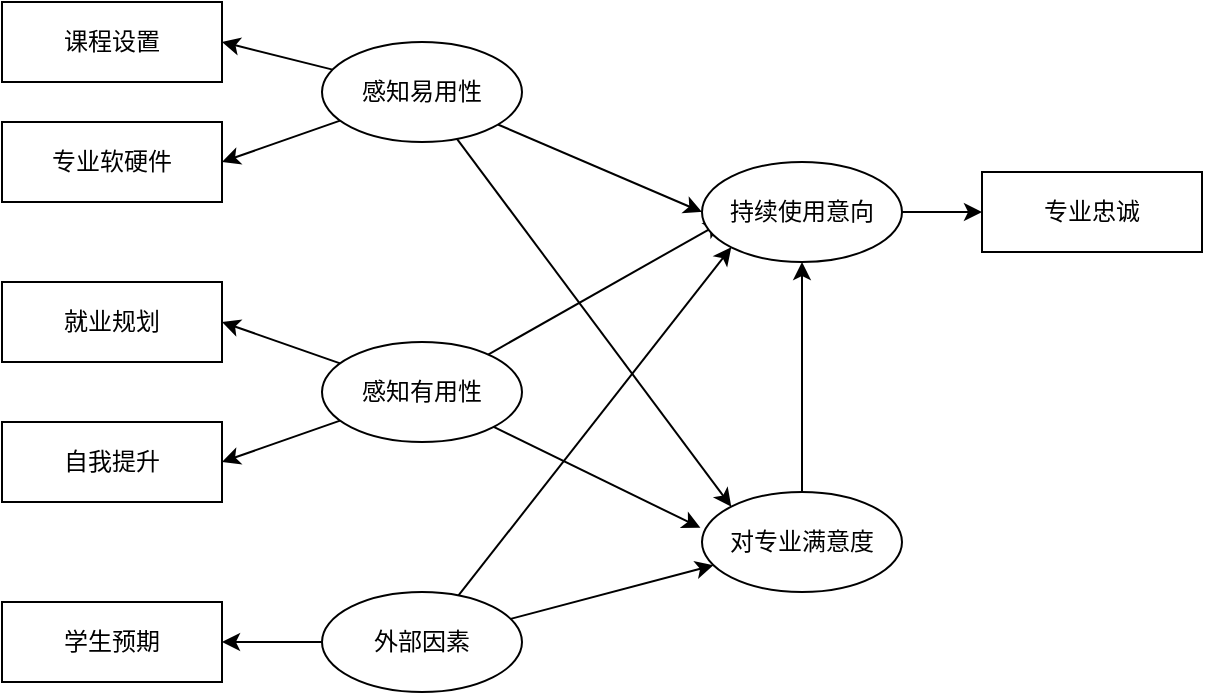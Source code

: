 <mxfile version="20.0.4" type="github">
  <diagram id="vBt3sn6HJDN9qLxEhTRC" name="Page-1">
    <mxGraphModel dx="1361" dy="673" grid="1" gridSize="10" guides="1" tooltips="1" connect="1" arrows="1" fold="1" page="1" pageScale="1" pageWidth="827" pageHeight="1169" math="0" shadow="0">
      <root>
        <mxCell id="0" />
        <mxCell id="1" parent="0" />
        <mxCell id="_vG7Ji0lIlUruIlp_eEh-1" style="rounded=0;orthogonalLoop=1;jettySize=auto;html=1;entryX=0;entryY=0.5;entryDx=0;entryDy=0;" parent="1" source="4FVPEQLWdU8eQu1aVHbL-1" target="4FVPEQLWdU8eQu1aVHbL-15" edge="1">
          <mxGeometry relative="1" as="geometry" />
        </mxCell>
        <mxCell id="_vG7Ji0lIlUruIlp_eEh-2" style="edgeStyle=none;rounded=0;orthogonalLoop=1;jettySize=auto;html=1;entryX=0;entryY=0;entryDx=0;entryDy=0;" parent="1" source="4FVPEQLWdU8eQu1aVHbL-1" target="4FVPEQLWdU8eQu1aVHbL-5" edge="1">
          <mxGeometry relative="1" as="geometry" />
        </mxCell>
        <mxCell id="_vG7Ji0lIlUruIlp_eEh-8" style="edgeStyle=none;rounded=0;orthogonalLoop=1;jettySize=auto;html=1;entryX=1;entryY=0.5;entryDx=0;entryDy=0;" parent="1" source="4FVPEQLWdU8eQu1aVHbL-1" target="4FVPEQLWdU8eQu1aVHbL-7" edge="1">
          <mxGeometry relative="1" as="geometry" />
        </mxCell>
        <mxCell id="_vG7Ji0lIlUruIlp_eEh-9" style="edgeStyle=none;rounded=0;orthogonalLoop=1;jettySize=auto;html=1;entryX=1;entryY=0.5;entryDx=0;entryDy=0;" parent="1" source="4FVPEQLWdU8eQu1aVHbL-1" target="4FVPEQLWdU8eQu1aVHbL-10" edge="1">
          <mxGeometry relative="1" as="geometry" />
        </mxCell>
        <mxCell id="4FVPEQLWdU8eQu1aVHbL-1" value="感知易用性" style="ellipse;whiteSpace=wrap;html=1;" parent="1" vertex="1">
          <mxGeometry x="190" y="50" width="100" height="50" as="geometry" />
        </mxCell>
        <mxCell id="_vG7Ji0lIlUruIlp_eEh-3" style="edgeStyle=none;rounded=0;orthogonalLoop=1;jettySize=auto;html=1;entryX=0.1;entryY=0.6;entryDx=0;entryDy=0;entryPerimeter=0;" parent="1" source="4FVPEQLWdU8eQu1aVHbL-3" target="4FVPEQLWdU8eQu1aVHbL-15" edge="1">
          <mxGeometry relative="1" as="geometry" />
        </mxCell>
        <mxCell id="_vG7Ji0lIlUruIlp_eEh-5" style="edgeStyle=none;rounded=0;orthogonalLoop=1;jettySize=auto;html=1;entryX=-0.008;entryY=0.358;entryDx=0;entryDy=0;entryPerimeter=0;" parent="1" source="4FVPEQLWdU8eQu1aVHbL-3" target="4FVPEQLWdU8eQu1aVHbL-5" edge="1">
          <mxGeometry relative="1" as="geometry" />
        </mxCell>
        <mxCell id="_vG7Ji0lIlUruIlp_eEh-11" style="edgeStyle=none;rounded=0;orthogonalLoop=1;jettySize=auto;html=1;entryX=1;entryY=0.5;entryDx=0;entryDy=0;" parent="1" source="4FVPEQLWdU8eQu1aVHbL-3" target="4FVPEQLWdU8eQu1aVHbL-6" edge="1">
          <mxGeometry relative="1" as="geometry" />
        </mxCell>
        <mxCell id="_vG7Ji0lIlUruIlp_eEh-12" style="edgeStyle=none;rounded=0;orthogonalLoop=1;jettySize=auto;html=1;entryX=1;entryY=0.5;entryDx=0;entryDy=0;" parent="1" source="4FVPEQLWdU8eQu1aVHbL-3" target="4FVPEQLWdU8eQu1aVHbL-12" edge="1">
          <mxGeometry relative="1" as="geometry" />
        </mxCell>
        <mxCell id="4FVPEQLWdU8eQu1aVHbL-3" value="感知有用性" style="ellipse;whiteSpace=wrap;html=1;" parent="1" vertex="1">
          <mxGeometry x="190" y="200" width="100" height="50" as="geometry" />
        </mxCell>
        <mxCell id="_vG7Ji0lIlUruIlp_eEh-4" style="edgeStyle=none;rounded=0;orthogonalLoop=1;jettySize=auto;html=1;entryX=0;entryY=1;entryDx=0;entryDy=0;" parent="1" source="4FVPEQLWdU8eQu1aVHbL-4" target="4FVPEQLWdU8eQu1aVHbL-15" edge="1">
          <mxGeometry relative="1" as="geometry" />
        </mxCell>
        <mxCell id="_vG7Ji0lIlUruIlp_eEh-6" style="edgeStyle=none;rounded=0;orthogonalLoop=1;jettySize=auto;html=1;" parent="1" source="4FVPEQLWdU8eQu1aVHbL-4" target="4FVPEQLWdU8eQu1aVHbL-5" edge="1">
          <mxGeometry relative="1" as="geometry" />
        </mxCell>
        <mxCell id="_vG7Ji0lIlUruIlp_eEh-16" style="edgeStyle=none;rounded=0;orthogonalLoop=1;jettySize=auto;html=1;entryX=1;entryY=0.5;entryDx=0;entryDy=0;" parent="1" source="4FVPEQLWdU8eQu1aVHbL-4" target="4FVPEQLWdU8eQu1aVHbL-13" edge="1">
          <mxGeometry relative="1" as="geometry" />
        </mxCell>
        <mxCell id="4FVPEQLWdU8eQu1aVHbL-4" value="外部因素" style="ellipse;whiteSpace=wrap;html=1;" parent="1" vertex="1">
          <mxGeometry x="190" y="325" width="100" height="50" as="geometry" />
        </mxCell>
        <mxCell id="_vG7Ji0lIlUruIlp_eEh-7" style="edgeStyle=none;rounded=0;orthogonalLoop=1;jettySize=auto;html=1;" parent="1" source="4FVPEQLWdU8eQu1aVHbL-5" target="4FVPEQLWdU8eQu1aVHbL-15" edge="1">
          <mxGeometry relative="1" as="geometry" />
        </mxCell>
        <mxCell id="4FVPEQLWdU8eQu1aVHbL-5" value="对专业满意度" style="ellipse;whiteSpace=wrap;html=1;" parent="1" vertex="1">
          <mxGeometry x="380" y="275" width="100" height="50" as="geometry" />
        </mxCell>
        <mxCell id="4FVPEQLWdU8eQu1aVHbL-6" value="就业规划" style="rounded=0;whiteSpace=wrap;html=1;" parent="1" vertex="1">
          <mxGeometry x="30" y="170" width="110" height="40" as="geometry" />
        </mxCell>
        <mxCell id="4FVPEQLWdU8eQu1aVHbL-7" value="课程设置" style="rounded=0;whiteSpace=wrap;html=1;" parent="1" vertex="1">
          <mxGeometry x="30" y="30" width="110" height="40" as="geometry" />
        </mxCell>
        <mxCell id="4FVPEQLWdU8eQu1aVHbL-10" value="专业软硬件" style="rounded=0;whiteSpace=wrap;html=1;" parent="1" vertex="1">
          <mxGeometry x="30" y="90" width="110" height="40" as="geometry" />
        </mxCell>
        <mxCell id="4FVPEQLWdU8eQu1aVHbL-12" value="自我提升" style="rounded=0;whiteSpace=wrap;html=1;" parent="1" vertex="1">
          <mxGeometry x="30" y="240" width="110" height="40" as="geometry" />
        </mxCell>
        <mxCell id="4FVPEQLWdU8eQu1aVHbL-13" value="学生预期" style="rounded=0;whiteSpace=wrap;html=1;" parent="1" vertex="1">
          <mxGeometry x="30" y="330" width="110" height="40" as="geometry" />
        </mxCell>
        <mxCell id="_vG7Ji0lIlUruIlp_eEh-15" style="edgeStyle=none;rounded=0;orthogonalLoop=1;jettySize=auto;html=1;entryX=0;entryY=0.5;entryDx=0;entryDy=0;" parent="1" source="4FVPEQLWdU8eQu1aVHbL-15" target="_vG7Ji0lIlUruIlp_eEh-13" edge="1">
          <mxGeometry relative="1" as="geometry" />
        </mxCell>
        <mxCell id="4FVPEQLWdU8eQu1aVHbL-15" value="持续使用意向" style="ellipse;whiteSpace=wrap;html=1;" parent="1" vertex="1">
          <mxGeometry x="380" y="110" width="100" height="50" as="geometry" />
        </mxCell>
        <mxCell id="_vG7Ji0lIlUruIlp_eEh-13" value="专业忠诚" style="rounded=0;whiteSpace=wrap;html=1;" parent="1" vertex="1">
          <mxGeometry x="520" y="115" width="110" height="40" as="geometry" />
        </mxCell>
      </root>
    </mxGraphModel>
  </diagram>
</mxfile>
